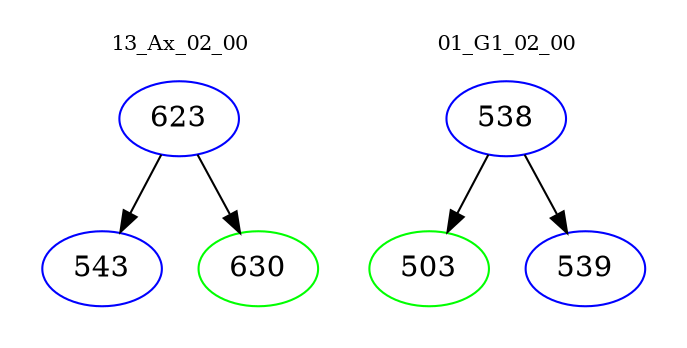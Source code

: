 digraph{
subgraph cluster_0 {
color = white
label = "13_Ax_02_00";
fontsize=10;
T0_623 [label="623", color="blue"]
T0_623 -> T0_543 [color="black"]
T0_543 [label="543", color="blue"]
T0_623 -> T0_630 [color="black"]
T0_630 [label="630", color="green"]
}
subgraph cluster_1 {
color = white
label = "01_G1_02_00";
fontsize=10;
T1_538 [label="538", color="blue"]
T1_538 -> T1_503 [color="black"]
T1_503 [label="503", color="green"]
T1_538 -> T1_539 [color="black"]
T1_539 [label="539", color="blue"]
}
}
